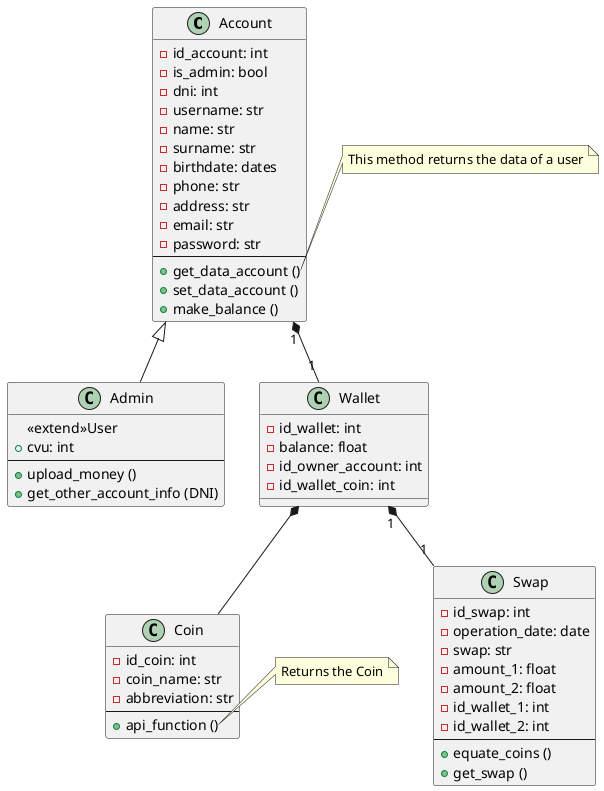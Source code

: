 @startuml
class Account {
    - id_account: int
    - is_admin: bool
    - dni: int
    - username: str
    - name: str
    - surname: str
    - birthdate: dates
    - phone: str
    - address: str
    - email: str
    - password: str
    --
    + get_data_account ()   
    + set_data_account ()
    + make_balance ()
}

note right of Account::get_data_account
This method returns the data of a user
end note

class Admin {
    <<extend>>User
    +cvu: int
    --
    +upload_money ()
    +get_other_account_info (DNI)
}


class Swap{
    -id_swap: int
    -operation_date: date
    -swap: str
    -amount_1: float
    -amount_2: float
    -id_wallet_1: int
    -id_wallet_2: int
    --
    +equate_coins ()
    +get_swap () 
}

Class Coin {
    -id_coin: int
    -coin_name: str
    -abbreviation: str
    --
    +api_function () 
}

note right  of Coin::api_function
Returns the Coin
end note


Class Wallet{
    -id_wallet: int
    -balance: float
    -id_owner_account: int
    -id_wallet_coin: int
}

Account <|--  Admin



Wallet "1" *-- "1" Swap

Account "1"*-- "1" Wallet

Wallet *-- Coin